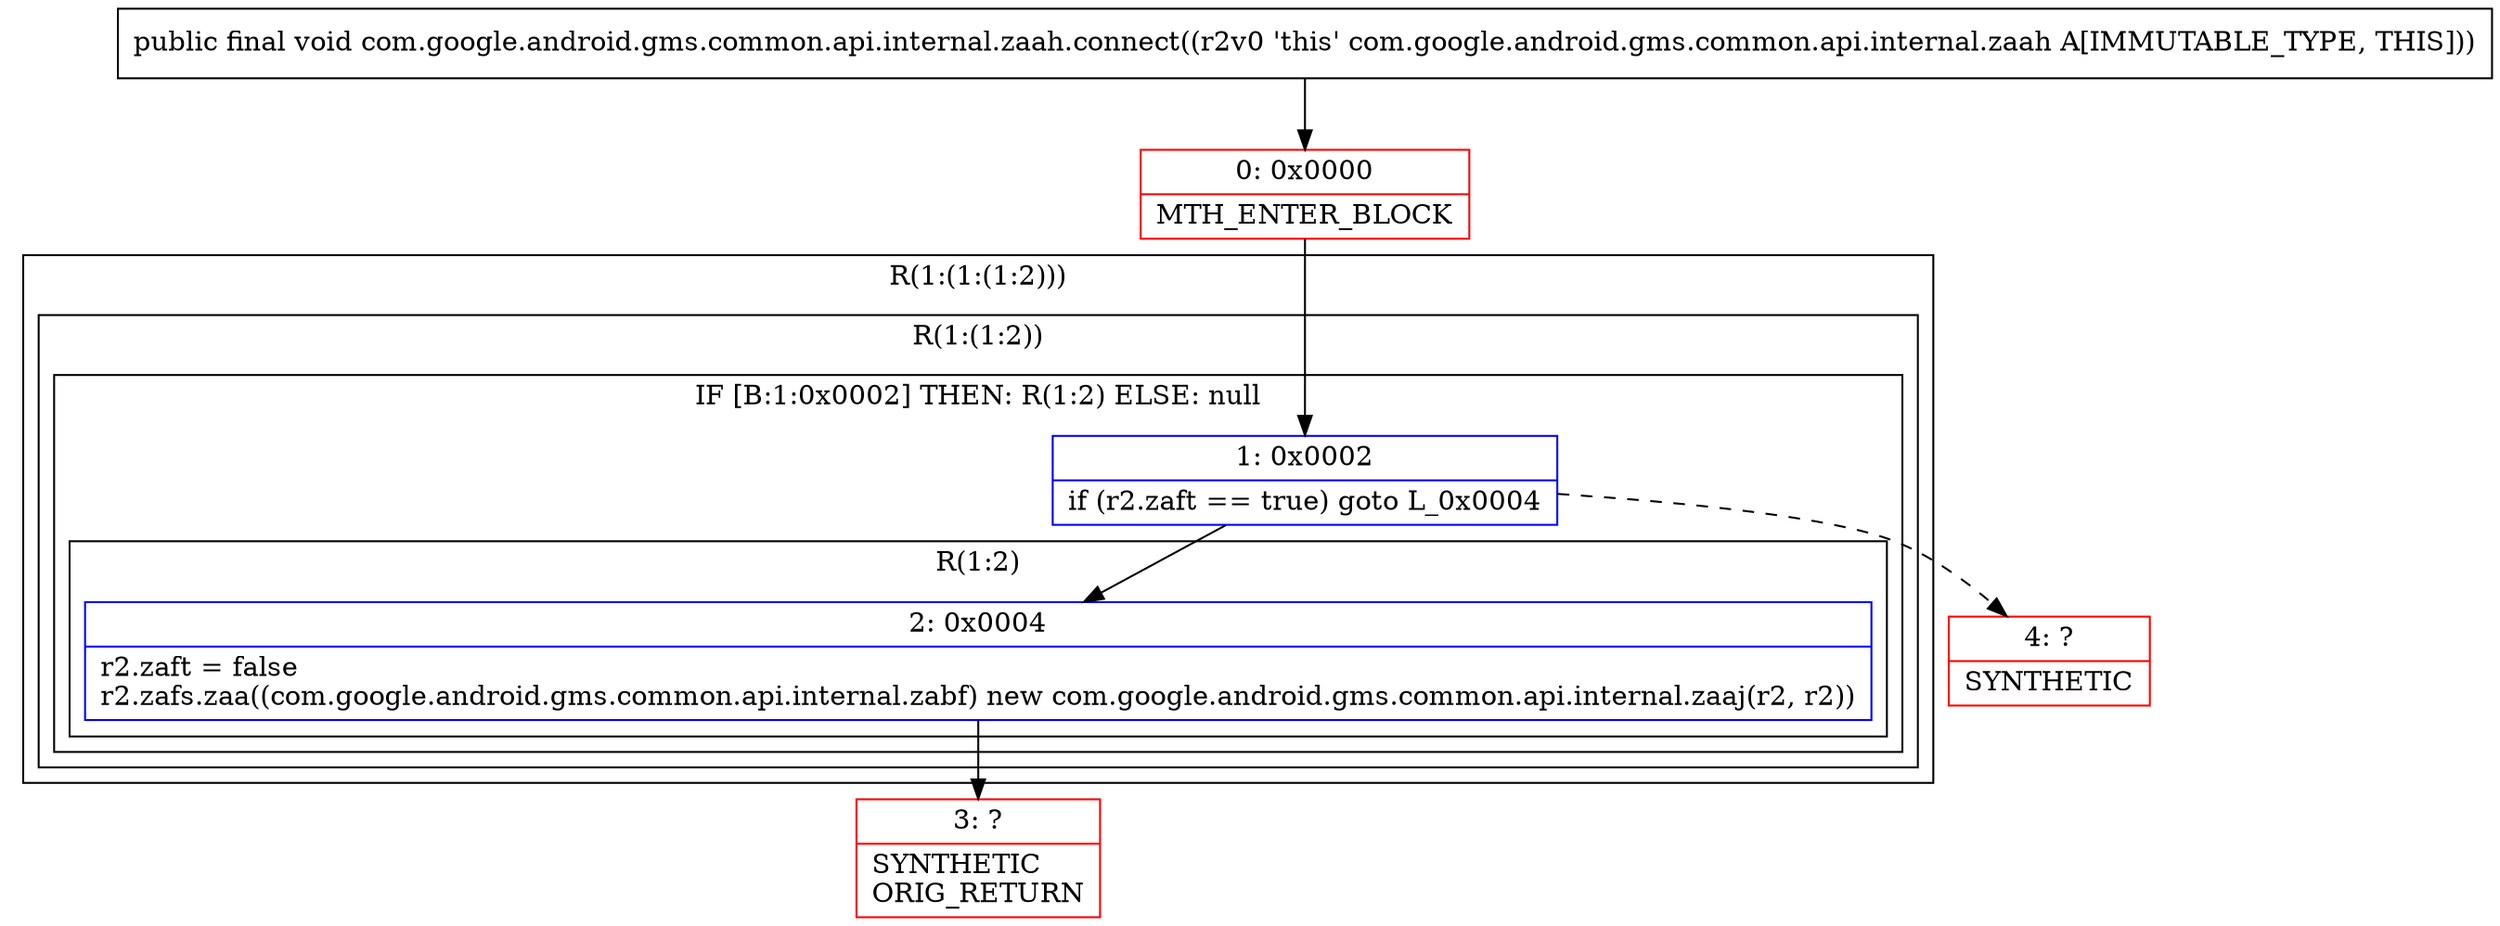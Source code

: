 digraph "CFG forcom.google.android.gms.common.api.internal.zaah.connect()V" {
subgraph cluster_Region_1244779551 {
label = "R(1:(1:(1:2)))";
node [shape=record,color=blue];
subgraph cluster_Region_1912388273 {
label = "R(1:(1:2))";
node [shape=record,color=blue];
subgraph cluster_IfRegion_311479683 {
label = "IF [B:1:0x0002] THEN: R(1:2) ELSE: null";
node [shape=record,color=blue];
Node_1 [shape=record,label="{1\:\ 0x0002|if (r2.zaft == true) goto L_0x0004\l}"];
subgraph cluster_Region_1838692713 {
label = "R(1:2)";
node [shape=record,color=blue];
Node_2 [shape=record,label="{2\:\ 0x0004|r2.zaft = false\lr2.zafs.zaa((com.google.android.gms.common.api.internal.zabf) new com.google.android.gms.common.api.internal.zaaj(r2, r2))\l}"];
}
}
}
}
Node_0 [shape=record,color=red,label="{0\:\ 0x0000|MTH_ENTER_BLOCK\l}"];
Node_3 [shape=record,color=red,label="{3\:\ ?|SYNTHETIC\lORIG_RETURN\l}"];
Node_4 [shape=record,color=red,label="{4\:\ ?|SYNTHETIC\l}"];
MethodNode[shape=record,label="{public final void com.google.android.gms.common.api.internal.zaah.connect((r2v0 'this' com.google.android.gms.common.api.internal.zaah A[IMMUTABLE_TYPE, THIS])) }"];
MethodNode -> Node_0;
Node_1 -> Node_2;
Node_1 -> Node_4[style=dashed];
Node_2 -> Node_3;
Node_0 -> Node_1;
}

